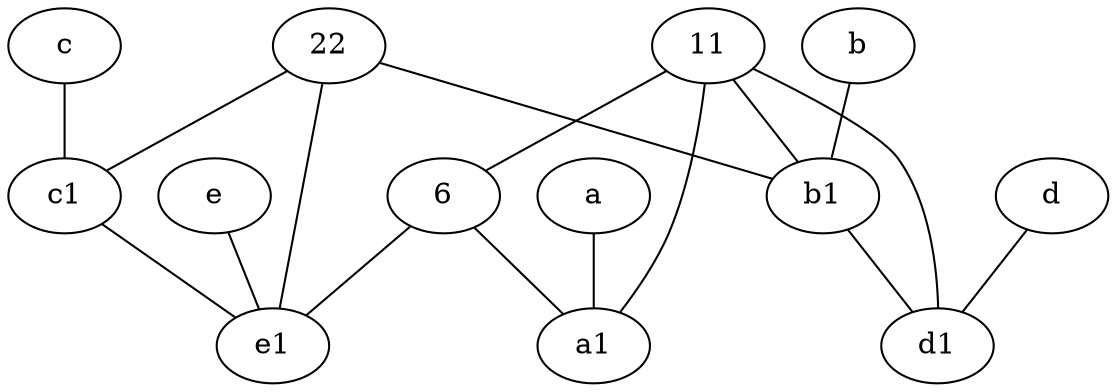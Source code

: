 graph {
	node [labelfontsize=50]
	c1 [labelfontsize=50 pos="4.5,3!"]
	d [labelfontsize=50 pos="2,5!"]
	b1 [labelfontsize=50 pos="9,4!"]
	e [labelfontsize=50 pos="7,9!"]
	6 [labelfontsize=50]
	a [labelfontsize=50 pos="8,2!"]
	d1 [labelfontsize=50 pos="3,5!"]
	c [labelfontsize=50 pos="4.5,2!"]
	e1 [labelfontsize=50 pos="7,7!"]
	22 [labelfontsize=50]
	a1 [labelfontsize=50 pos="8,3!"]
	b [labelfontsize=50 pos="10,4!"]
	11 [labelfontsize=50]
	11 -- a1
	a -- a1
	b1 -- d1
	11 -- 6
	11 -- b1
	22 -- b1
	11 -- d1
	c -- c1
	6 -- a1
	b -- b1
	c1 -- e1
	d -- d1
	22 -- c1
	22 -- e1
	6 -- e1
	e -- e1
}
